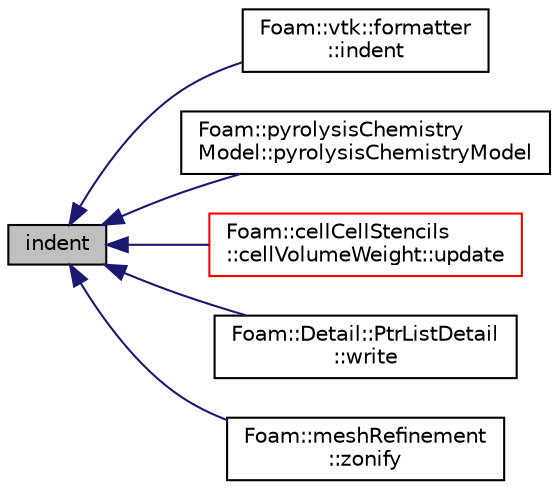 digraph "indent"
{
  bgcolor="transparent";
  edge [fontname="Helvetica",fontsize="10",labelfontname="Helvetica",labelfontsize="10"];
  node [fontname="Helvetica",fontsize="10",shape=record];
  rankdir="LR";
  Node1 [label="indent",height=0.2,width=0.4,color="black", fillcolor="grey75", style="filled" fontcolor="black"];
  Node1 -> Node2 [dir="back",color="midnightblue",fontsize="10",style="solid",fontname="Helvetica"];
  Node2 [label="Foam::vtk::formatter\l::indent",height=0.2,width=0.4,color="black",URL="$classFoam_1_1vtk_1_1formatter.html#acefc0a4f6bb91abab385b8cb6c1e61db",tooltip="Add indenting of n spaces. "];
  Node1 -> Node3 [dir="back",color="midnightblue",fontsize="10",style="solid",fontname="Helvetica"];
  Node3 [label="Foam::pyrolysisChemistry\lModel::pyrolysisChemistryModel",height=0.2,width=0.4,color="black",URL="$classFoam_1_1pyrolysisChemistryModel.html#a5995ed4613ec6fe1e14e11869ba8357e",tooltip="Construct from thermo. "];
  Node1 -> Node4 [dir="back",color="midnightblue",fontsize="10",style="solid",fontname="Helvetica"];
  Node4 [label="Foam::cellCellStencils\l::cellVolumeWeight::update",height=0.2,width=0.4,color="red",URL="$classFoam_1_1cellCellStencils_1_1cellVolumeWeight.html#aa2aac016e2bf7b5bd2b271786c2791aa",tooltip="Update stencils. Return false if nothing changed. "];
  Node1 -> Node5 [dir="back",color="midnightblue",fontsize="10",style="solid",fontname="Helvetica"];
  Node5 [label="Foam::Detail::PtrListDetail\l::write",height=0.2,width=0.4,color="black",URL="$classFoam_1_1Detail_1_1PtrListDetail.html#a9bf9d63c2cf1bac059ee009e9bc6f500",tooltip="Write output, optionally silently trimming nullptrs. "];
  Node1 -> Node6 [dir="back",color="midnightblue",fontsize="10",style="solid",fontname="Helvetica"];
  Node6 [label="Foam::meshRefinement\l::zonify",height=0.2,width=0.4,color="black",URL="$classFoam_1_1meshRefinement.html#ad87fa7666ba3598cc5e4155ffd06420f",tooltip="Put faces/cells into zones according to surface specification. "];
}
